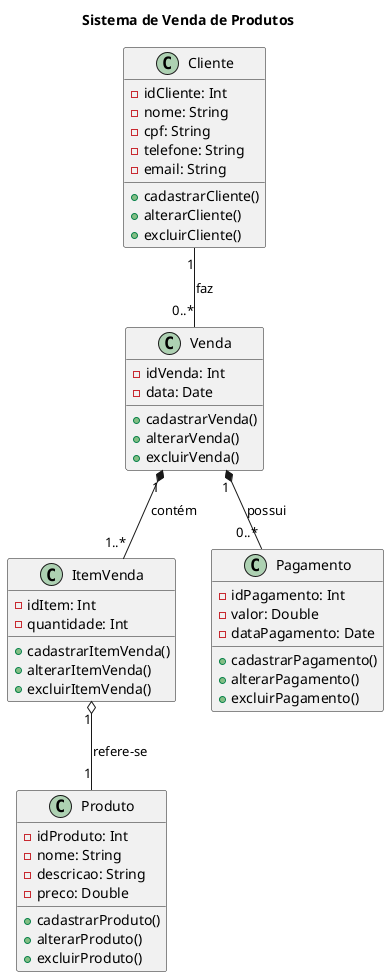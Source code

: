 @startuml Sistema de Venda de Produtos
title Sistema de Venda de Produtos

class Produto {
    - idProduto: Int
    - nome: String
    - descricao: String
    - preco: Double
    + cadastrarProduto()
    + alterarProduto()
    + excluirProduto()
}

class Cliente {
    - idCliente: Int
    - nome: String
    - cpf: String
    - telefone: String
    - email: String
    + cadastrarCliente()
    + alterarCliente()
    + excluirCliente()
}

class Venda {
    - idVenda: Int
    - data: Date
    + cadastrarVenda()
    + alterarVenda()
    + excluirVenda()
}

class ItemVenda {
    - idItem: Int
    - quantidade: Int
    + cadastrarItemVenda()
    + alterarItemVenda()
    + excluirItemVenda()
}

class Pagamento {
    - idPagamento: Int
    - valor: Double
    - dataPagamento: Date
    + cadastrarPagamento()
    + alterarPagamento()
    + excluirPagamento()
}

Cliente "1" -- "0..*" Venda: faz
Venda "1" *-- "1..*" ItemVenda: contém
ItemVenda "1" o-- "1" Produto: refere-se
Venda "1" *-- "0..*" Pagamento: possui

@enduml